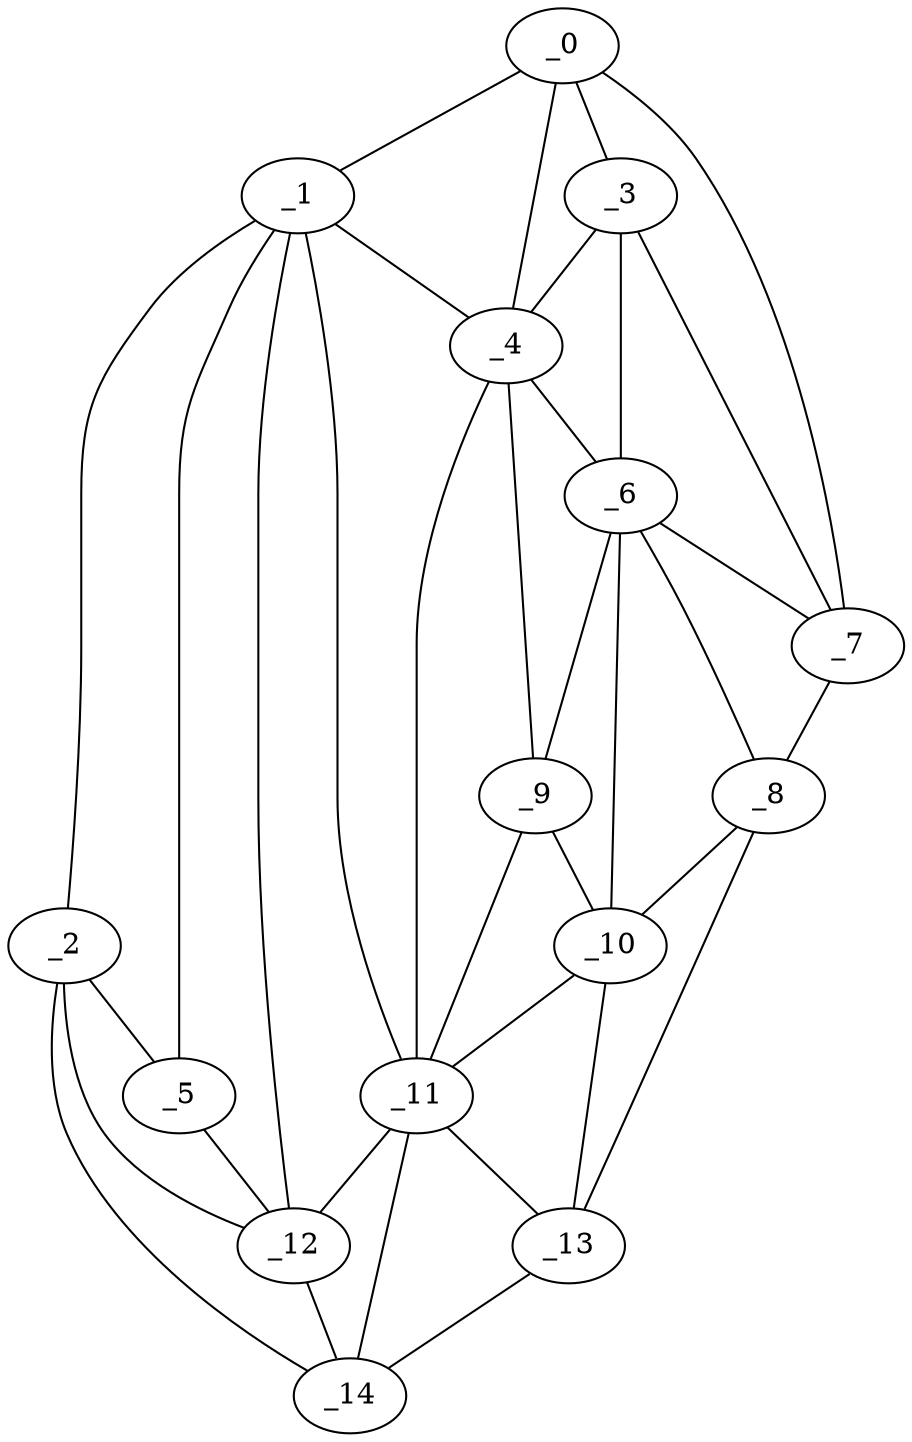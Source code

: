graph "obj17__160.gxl" {
	_0	 [x=31,
		y=115];
	_1	 [x=39,
		y=31];
	_0 -- _1	 [valence=1];
	_3	 [x=47,
		y=101];
	_0 -- _3	 [valence=2];
	_4	 [x=50,
		y=83];
	_0 -- _4	 [valence=2];
	_7	 [x=69,
		y=125];
	_0 -- _7	 [valence=1];
	_2	 [x=42,
		y=7];
	_1 -- _2	 [valence=1];
	_1 -- _4	 [valence=2];
	_5	 [x=54,
		y=8];
	_1 -- _5	 [valence=1];
	_11	 [x=83,
		y=72];
	_1 -- _11	 [valence=2];
	_12	 [x=84,
		y=5];
	_1 -- _12	 [valence=2];
	_2 -- _5	 [valence=2];
	_2 -- _12	 [valence=1];
	_14	 [x=95,
		y=3];
	_2 -- _14	 [valence=1];
	_3 -- _4	 [valence=2];
	_6	 [x=66,
		y=99];
	_3 -- _6	 [valence=2];
	_3 -- _7	 [valence=2];
	_4 -- _6	 [valence=1];
	_9	 [x=80,
		y=85];
	_4 -- _9	 [valence=1];
	_4 -- _11	 [valence=2];
	_5 -- _12	 [valence=2];
	_6 -- _7	 [valence=1];
	_8	 [x=77,
		y=124];
	_6 -- _8	 [valence=2];
	_6 -- _9	 [valence=2];
	_10	 [x=82,
		y=102];
	_6 -- _10	 [valence=2];
	_7 -- _8	 [valence=1];
	_8 -- _10	 [valence=2];
	_13	 [x=86,
		y=113];
	_8 -- _13	 [valence=1];
	_9 -- _10	 [valence=1];
	_9 -- _11	 [valence=2];
	_10 -- _11	 [valence=2];
	_10 -- _13	 [valence=2];
	_11 -- _12	 [valence=2];
	_11 -- _13	 [valence=1];
	_11 -- _14	 [valence=2];
	_12 -- _14	 [valence=2];
	_13 -- _14	 [valence=1];
}
